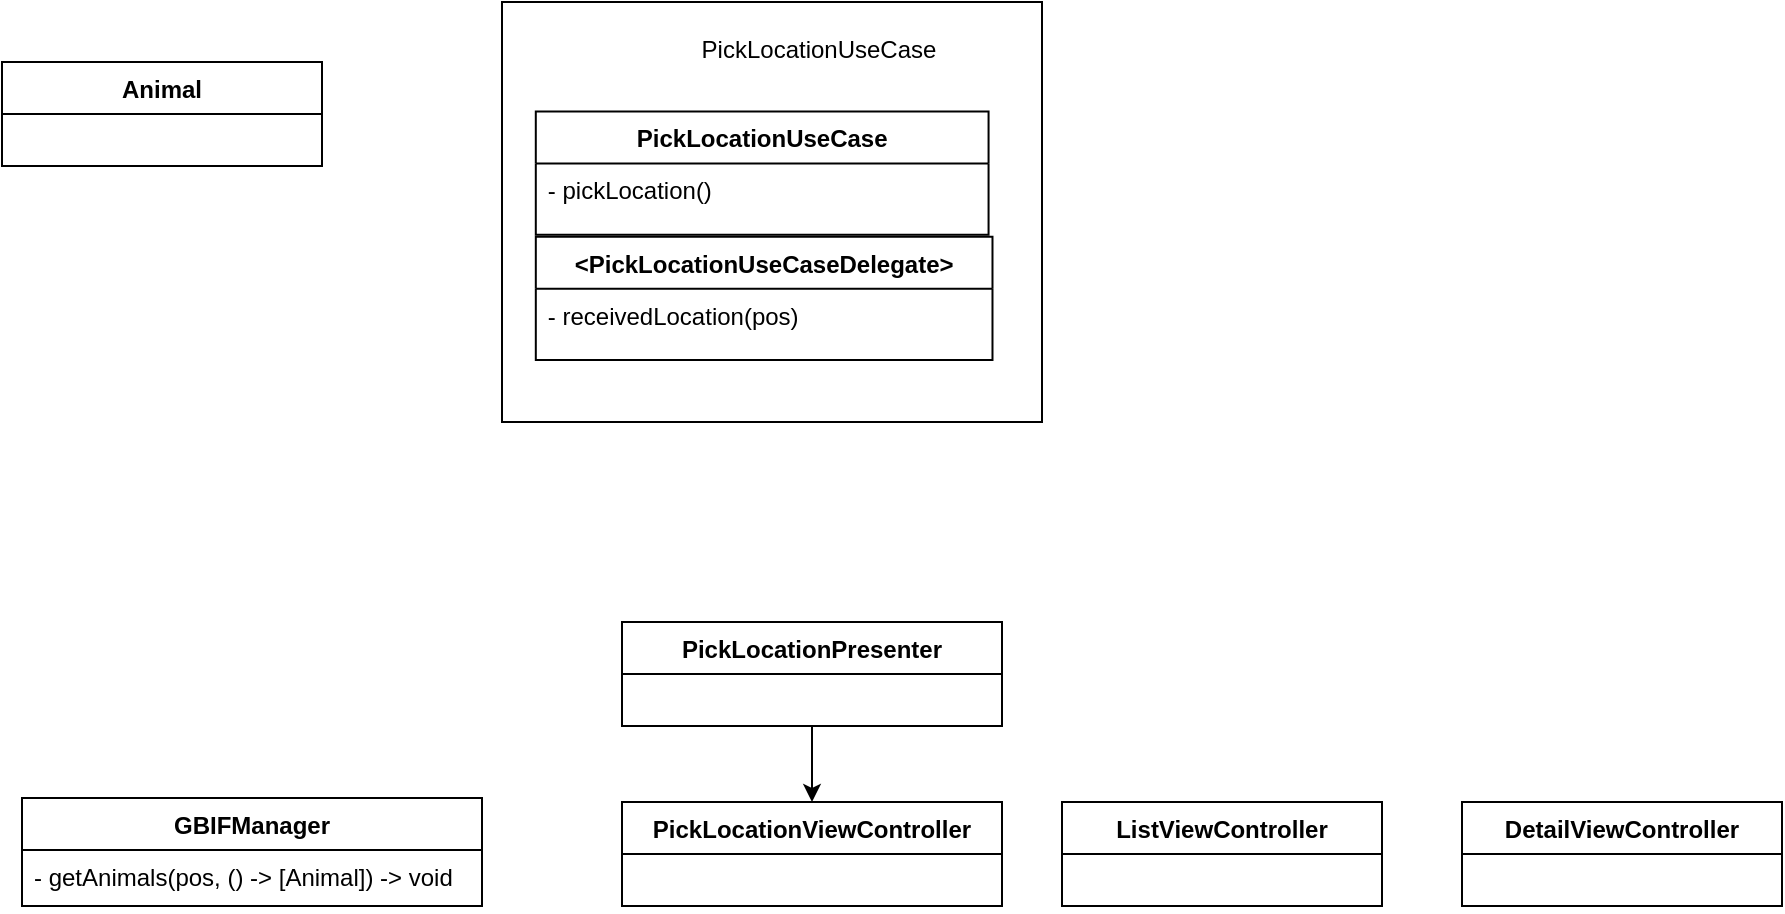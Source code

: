 <mxfile version="13.7.9" type="device"><diagram id="C5RBs43oDa-KdzZeNtuy" name="Page-1"><mxGraphModel dx="1840" dy="1717" grid="1" gridSize="10" guides="1" tooltips="1" connect="1" arrows="1" fold="1" page="1" pageScale="1" pageWidth="827" pageHeight="1169" math="0" shadow="0" extFonts="Permanent Marker^https://fonts.googleapis.com/css?family=Permanent+Marker"><root><mxCell id="WIyWlLk6GJQsqaUBKTNV-0"/><mxCell id="WIyWlLk6GJQsqaUBKTNV-1" parent="WIyWlLk6GJQsqaUBKTNV-0"/><mxCell id="h9Krho7Cg0IR_06Yh0o2-5" value="ListViewController" style="swimlane;fontStyle=1;align=center;verticalAlign=top;childLayout=stackLayout;horizontal=1;startSize=26;horizontalStack=0;resizeParent=1;resizeParentMax=0;resizeLast=0;collapsible=1;marginBottom=0;" vertex="1" parent="WIyWlLk6GJQsqaUBKTNV-1"><mxGeometry x="320" y="240" width="160" height="52" as="geometry"><mxRectangle x="334" y="230" width="140" height="26" as="alternateBounds"/></mxGeometry></mxCell><mxCell id="h9Krho7Cg0IR_06Yh0o2-12" value="DetailViewController" style="swimlane;fontStyle=1;align=center;verticalAlign=top;childLayout=stackLayout;horizontal=1;startSize=26;horizontalStack=0;resizeParent=1;resizeParentMax=0;resizeLast=0;collapsible=1;marginBottom=0;" vertex="1" parent="WIyWlLk6GJQsqaUBKTNV-1"><mxGeometry x="520" y="240" width="160" height="52" as="geometry"><mxRectangle x="334" y="230" width="140" height="26" as="alternateBounds"/></mxGeometry></mxCell><mxCell id="h9Krho7Cg0IR_06Yh0o2-13" value="PickLocationViewController" style="swimlane;fontStyle=1;align=center;verticalAlign=top;childLayout=stackLayout;horizontal=1;startSize=26;horizontalStack=0;resizeParent=1;resizeParentMax=0;resizeLast=0;collapsible=1;marginBottom=0;" vertex="1" parent="WIyWlLk6GJQsqaUBKTNV-1"><mxGeometry x="100" y="240" width="190" height="52" as="geometry"><mxRectangle x="334" y="230" width="140" height="26" as="alternateBounds"/></mxGeometry></mxCell><mxCell id="h9Krho7Cg0IR_06Yh0o2-20" value="GBIFManager" style="swimlane;fontStyle=1;align=center;verticalAlign=top;childLayout=stackLayout;horizontal=1;startSize=26;horizontalStack=0;resizeParent=1;resizeParentMax=0;resizeLast=0;collapsible=1;marginBottom=0;" vertex="1" parent="WIyWlLk6GJQsqaUBKTNV-1"><mxGeometry x="-200" y="238" width="230" height="54" as="geometry"><mxRectangle x="334" y="230" width="140" height="26" as="alternateBounds"/></mxGeometry></mxCell><mxCell id="h9Krho7Cg0IR_06Yh0o2-21" value="- getAnimals(pos, () -&gt; [Animal]) -&gt; void" style="text;strokeColor=none;fillColor=none;align=left;verticalAlign=top;spacingLeft=4;spacingRight=4;overflow=hidden;rotatable=0;points=[[0,0.5],[1,0.5]];portConstraint=eastwest;" vertex="1" parent="h9Krho7Cg0IR_06Yh0o2-20"><mxGeometry y="26" width="230" height="28" as="geometry"/></mxCell><mxCell id="h9Krho7Cg0IR_06Yh0o2-23" style="edgeStyle=orthogonalEdgeStyle;rounded=0;orthogonalLoop=1;jettySize=auto;html=1;exitX=0.5;exitY=1;exitDx=0;exitDy=0;entryX=0.5;entryY=0;entryDx=0;entryDy=0;strokeColor=#000000;" edge="1" parent="WIyWlLk6GJQsqaUBKTNV-1" source="h9Krho7Cg0IR_06Yh0o2-22" target="h9Krho7Cg0IR_06Yh0o2-13"><mxGeometry relative="1" as="geometry"/></mxCell><mxCell id="h9Krho7Cg0IR_06Yh0o2-22" value="PickLocationPresenter" style="swimlane;fontStyle=1;align=center;verticalAlign=top;childLayout=stackLayout;horizontal=1;startSize=26;horizontalStack=0;resizeParent=1;resizeParentMax=0;resizeLast=0;collapsible=1;marginBottom=0;" vertex="1" parent="WIyWlLk6GJQsqaUBKTNV-1"><mxGeometry x="100" y="150" width="190" height="52" as="geometry"><mxRectangle x="334" y="230" width="140" height="26" as="alternateBounds"/></mxGeometry></mxCell><mxCell id="h9Krho7Cg0IR_06Yh0o2-19" value="Animal" style="swimlane;fontStyle=1;align=center;verticalAlign=top;childLayout=stackLayout;horizontal=1;startSize=26;horizontalStack=0;resizeParent=1;resizeParentMax=0;resizeLast=0;collapsible=1;marginBottom=0;" vertex="1" parent="WIyWlLk6GJQsqaUBKTNV-1"><mxGeometry x="-210" y="-130" width="160" height="52" as="geometry"><mxRectangle x="334" y="230" width="140" height="26" as="alternateBounds"/></mxGeometry></mxCell><mxCell id="h9Krho7Cg0IR_06Yh0o2-42" value="" style="group" vertex="1" connectable="0" parent="WIyWlLk6GJQsqaUBKTNV-1"><mxGeometry x="40" y="-160" width="270" height="210" as="geometry"/></mxCell><mxCell id="h9Krho7Cg0IR_06Yh0o2-24" value="" style="rounded=0;whiteSpace=wrap;html=1;" vertex="1" parent="h9Krho7Cg0IR_06Yh0o2-42"><mxGeometry width="270" height="210" as="geometry"/></mxCell><mxCell id="h9Krho7Cg0IR_06Yh0o2-25" value="PickLocationUseCase" style="swimlane;fontStyle=1;align=center;verticalAlign=top;childLayout=stackLayout;horizontal=1;startSize=26;horizontalStack=0;resizeParent=1;resizeParentMax=0;resizeLast=0;collapsible=1;marginBottom=0;" vertex="1" parent="h9Krho7Cg0IR_06Yh0o2-42"><mxGeometry x="16.9" y="54.737" width="226.381" height="61.578" as="geometry"><mxRectangle x="334" y="230" width="140" height="26" as="alternateBounds"/></mxGeometry></mxCell><mxCell id="h9Krho7Cg0IR_06Yh0o2-29" value="- pickLocation()" style="text;strokeColor=none;fillColor=none;align=left;verticalAlign=top;spacingLeft=4;spacingRight=4;overflow=hidden;rotatable=0;points=[[0,0.5],[1,0.5]];portConstraint=eastwest;" vertex="1" parent="h9Krho7Cg0IR_06Yh0o2-25"><mxGeometry y="26" width="226.381" height="35.578" as="geometry"/></mxCell><mxCell id="h9Krho7Cg0IR_06Yh0o2-26" value="PickLocationUseCase" style="text;html=1;align=center;verticalAlign=middle;resizable=0;points=[];autosize=1;container=0;" vertex="1" parent="h9Krho7Cg0IR_06Yh0o2-42"><mxGeometry x="92.95" y="13.684" width="130" height="20" as="geometry"><mxRectangle x="275" y="-114" width="150" height="20" as="alternateBounds"/></mxGeometry></mxCell><mxCell id="h9Krho7Cg0IR_06Yh0o2-40" value="&lt;PickLocationUseCaseDelegate&gt;" style="swimlane;fontStyle=1;align=center;verticalAlign=top;childLayout=stackLayout;horizontal=1;startSize=26;horizontalStack=0;resizeParent=1;resizeParentMax=0;resizeLast=0;collapsible=1;marginBottom=0;" vertex="1" parent="h9Krho7Cg0IR_06Yh0o2-42"><mxGeometry x="16.903" y="117.419" width="228.343" height="61.579" as="geometry"><mxRectangle x="334" y="230" width="140" height="26" as="alternateBounds"/></mxGeometry></mxCell><mxCell id="h9Krho7Cg0IR_06Yh0o2-41" value="- receivedLocation(pos)" style="text;strokeColor=none;fillColor=none;align=left;verticalAlign=top;spacingLeft=4;spacingRight=4;overflow=hidden;rotatable=0;points=[[0,0.5],[1,0.5]];portConstraint=eastwest;" vertex="1" parent="h9Krho7Cg0IR_06Yh0o2-40"><mxGeometry y="26" width="228.343" height="35.579" as="geometry"/></mxCell></root></mxGraphModel></diagram></mxfile>